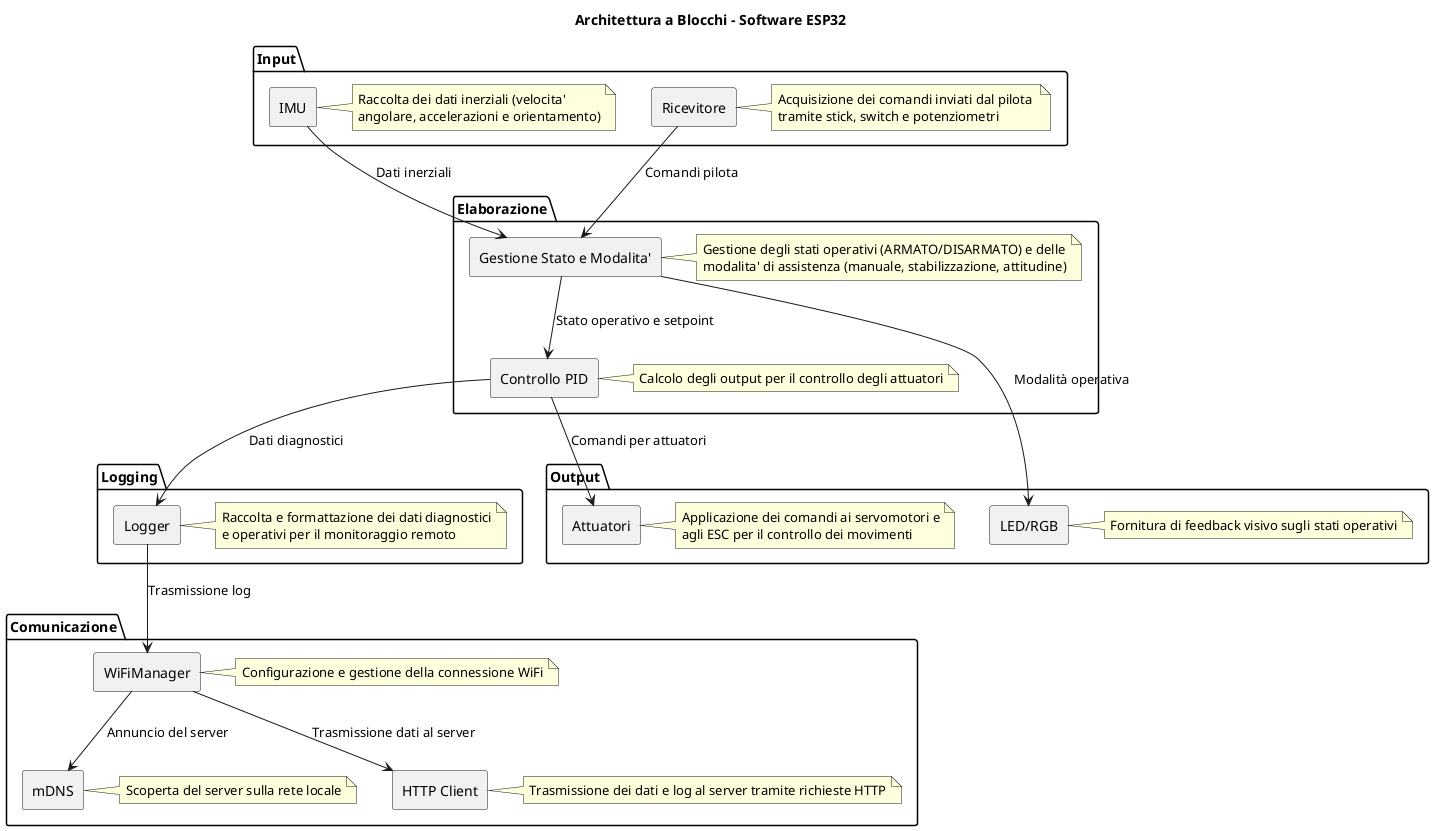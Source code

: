 @startuml esp32_block_diagram

title Architettura a Blocchi - Software ESP32

package "Input" {
    rectangle "IMU" as imu
    note right of imu
        Raccolta dei dati inerziali (velocita' 
        angolare, accelerazioni e orientamento)
    end note

    rectangle "Ricevitore" as receiver
    note right of receiver
        Acquisizione dei comandi inviati dal pilota 
        tramite stick, switch e potenziometri
    end note
}

package "Elaborazione" {
    rectangle "Gestione Stato e Modalita'" as state_mode
    note right of state_mode
        Gestione degli stati operativi (ARMATO/DISARMATO) e delle
        modalita' di assistenza (manuale, stabilizzazione, attitudine)
    end note

    rectangle "Controllo PID" as pid_control
    note right of pid_control
        Calcolo degli output per il controllo degli attuatori
    end note
}

package "Output" {
    rectangle "Attuatori" as actuators
    note right of actuators
        Applicazione dei comandi ai servomotori e
        agli ESC per il controllo dei movimenti
    end note

    rectangle "LED/RGB" as leds
    note right of leds
        Fornitura di feedback visivo sugli stati operativi
    end note
}

package "Logging" {
    rectangle "Logger" as logger
    note right of logger
        Raccolta e formattazione dei dati diagnostici
        e operativi per il monitoraggio remoto
    end note
}

package "Comunicazione" {
    rectangle "WiFiManager" as wifi
    note right of wifi
        Configurazione e gestione della connessione WiFi
    end note

    rectangle "mDNS" as mdns
    note right of mdns
        Scoperta del server sulla rete locale
    end note

    rectangle "HTTP Client" as http_client
    note right of http_client
        Trasmissione dei dati e log al server tramite richieste HTTP
    end note
}

imu --> state_mode : Dati inerziali
receiver --> state_mode : Comandi pilota
state_mode --> pid_control : Stato operativo e setpoint
pid_control --> actuators : Comandi per attuatori
state_mode --> leds : Modalità operativa
pid_control --> logger : Dati diagnostici
logger --> wifi : Trasmissione log
wifi --> mdns : Annuncio del server
wifi --> http_client : Trasmissione dati al server

@enduml
